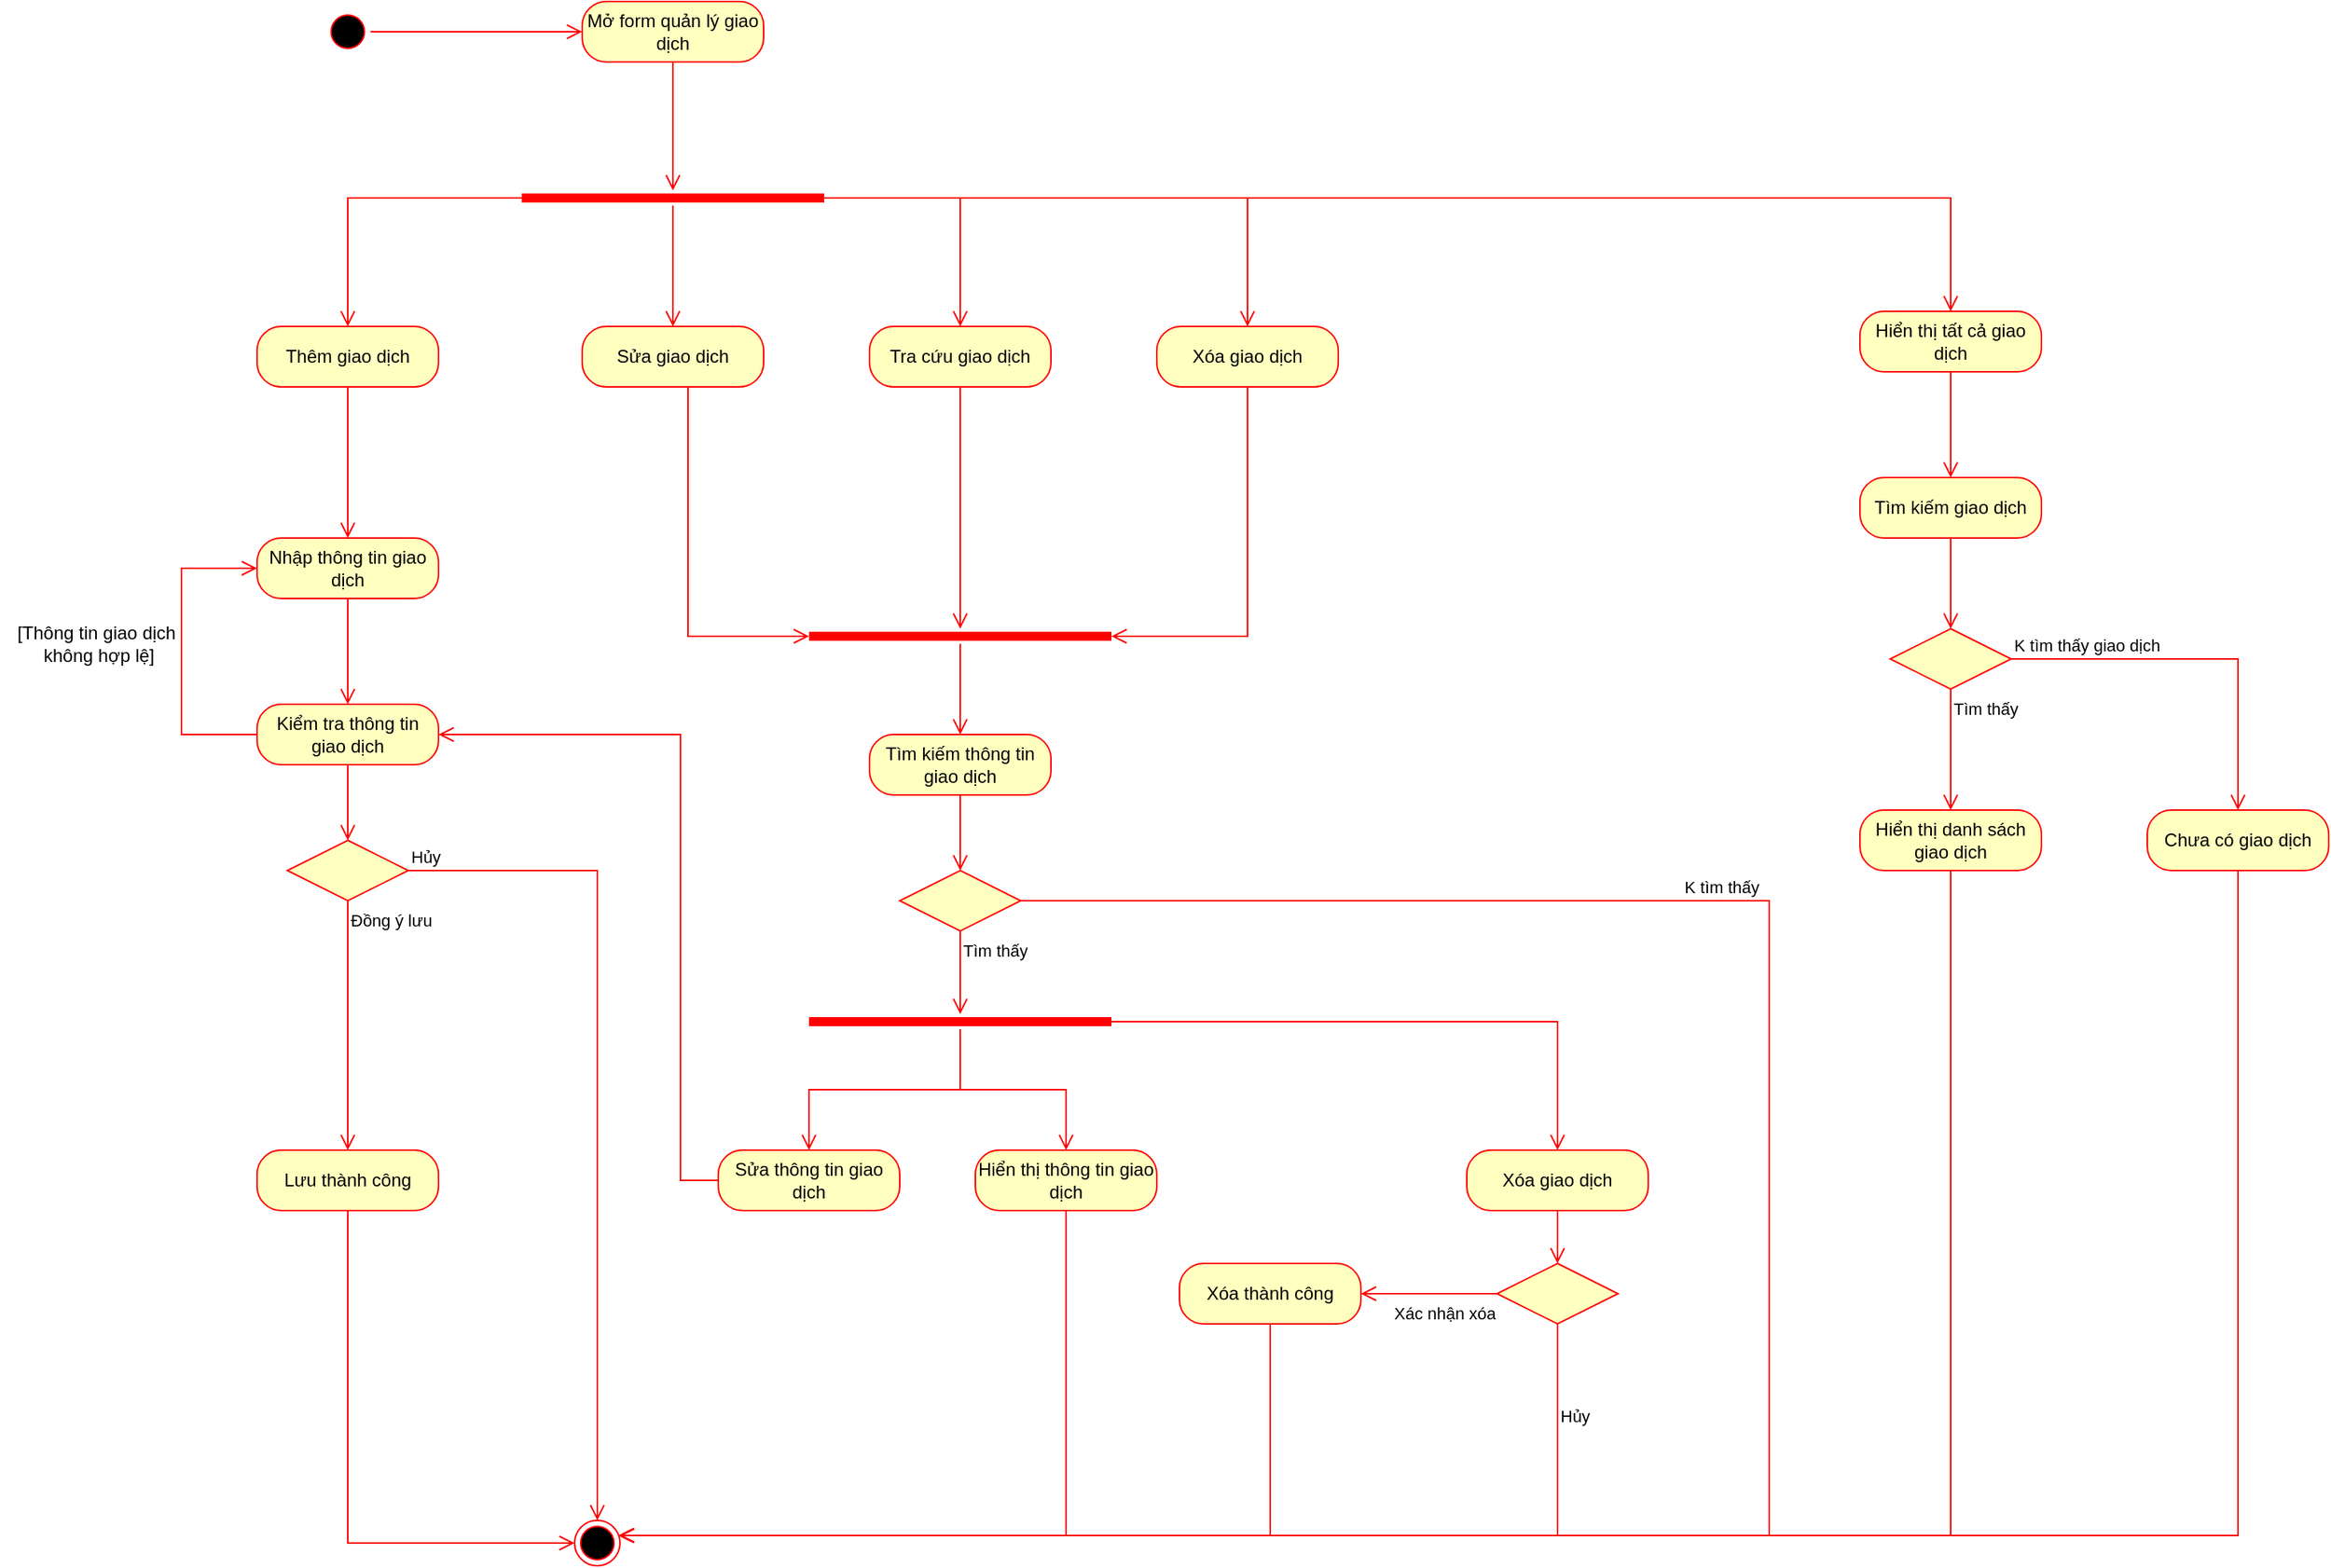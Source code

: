 <mxfile version="26.2.3">
  <diagram name="Page-1" id="YAIqiwu9c-0_AlO4QUCi">
    <mxGraphModel dx="2783" dy="3415" grid="1" gridSize="10" guides="1" tooltips="1" connect="1" arrows="1" fold="1" page="1" pageScale="1" pageWidth="850" pageHeight="1100" math="0" shadow="0">
      <root>
        <mxCell id="0" />
        <mxCell id="1" parent="0" />
        <mxCell id="2Gc3yTS-ioxZ1aIdltnf-1" value="" style="ellipse;html=1;shape=startState;fillColor=#000000;strokeColor=#ff0000;" vertex="1" parent="1">
          <mxGeometry x="325" y="-2160" width="30" height="30" as="geometry" />
        </mxCell>
        <mxCell id="2Gc3yTS-ioxZ1aIdltnf-2" value="" style="edgeStyle=orthogonalEdgeStyle;html=1;verticalAlign=bottom;endArrow=open;endSize=8;strokeColor=#ff0000;rounded=0;" edge="1" source="2Gc3yTS-ioxZ1aIdltnf-1" parent="1" target="2Gc3yTS-ioxZ1aIdltnf-3">
          <mxGeometry relative="1" as="geometry">
            <mxPoint x="340" y="-2070" as="targetPoint" />
          </mxGeometry>
        </mxCell>
        <mxCell id="2Gc3yTS-ioxZ1aIdltnf-3" value="Mở form quản lý giao&lt;br&gt;dịch" style="rounded=1;whiteSpace=wrap;html=1;arcSize=40;fontColor=#000000;fillColor=#ffffc0;strokeColor=#ff0000;" vertex="1" parent="1">
          <mxGeometry x="495" y="-2165" width="120" height="40" as="geometry" />
        </mxCell>
        <mxCell id="2Gc3yTS-ioxZ1aIdltnf-4" value="" style="edgeStyle=orthogonalEdgeStyle;html=1;verticalAlign=bottom;endArrow=open;endSize=8;strokeColor=#ff0000;rounded=0;" edge="1" source="2Gc3yTS-ioxZ1aIdltnf-3" parent="1" target="2Gc3yTS-ioxZ1aIdltnf-5">
          <mxGeometry relative="1" as="geometry">
            <mxPoint x="555" y="-2050" as="targetPoint" />
          </mxGeometry>
        </mxCell>
        <mxCell id="2Gc3yTS-ioxZ1aIdltnf-5" value="" style="shape=line;html=1;strokeWidth=6;strokeColor=#ff0000;" vertex="1" parent="1">
          <mxGeometry x="455" y="-2040" width="200" height="10" as="geometry" />
        </mxCell>
        <mxCell id="2Gc3yTS-ioxZ1aIdltnf-6" value="" style="edgeStyle=orthogonalEdgeStyle;html=1;verticalAlign=bottom;endArrow=open;endSize=8;strokeColor=#ff0000;rounded=0;" edge="1" source="2Gc3yTS-ioxZ1aIdltnf-5" parent="1" target="2Gc3yTS-ioxZ1aIdltnf-7">
          <mxGeometry relative="1" as="geometry">
            <mxPoint x="555" y="-1960" as="targetPoint" />
          </mxGeometry>
        </mxCell>
        <mxCell id="2Gc3yTS-ioxZ1aIdltnf-7" value="Thêm giao dịch" style="rounded=1;whiteSpace=wrap;html=1;arcSize=40;fontColor=#000000;fillColor=#ffffc0;strokeColor=#ff0000;" vertex="1" parent="1">
          <mxGeometry x="280" y="-1950" width="120" height="40" as="geometry" />
        </mxCell>
        <mxCell id="2Gc3yTS-ioxZ1aIdltnf-8" value="" style="edgeStyle=orthogonalEdgeStyle;html=1;verticalAlign=bottom;endArrow=open;endSize=8;strokeColor=#ff0000;rounded=0;" edge="1" source="2Gc3yTS-ioxZ1aIdltnf-7" parent="1" target="2Gc3yTS-ioxZ1aIdltnf-20">
          <mxGeometry relative="1" as="geometry">
            <mxPoint x="340" y="-1810" as="targetPoint" />
          </mxGeometry>
        </mxCell>
        <mxCell id="2Gc3yTS-ioxZ1aIdltnf-9" value="Sửa giao dịch" style="rounded=1;whiteSpace=wrap;html=1;arcSize=40;fontColor=#000000;fillColor=#ffffc0;strokeColor=#ff0000;" vertex="1" parent="1">
          <mxGeometry x="495" y="-1950" width="120" height="40" as="geometry" />
        </mxCell>
        <mxCell id="2Gc3yTS-ioxZ1aIdltnf-10" value="" style="edgeStyle=orthogonalEdgeStyle;html=1;verticalAlign=bottom;endArrow=open;endSize=8;strokeColor=#ff0000;rounded=0;" edge="1" source="2Gc3yTS-ioxZ1aIdltnf-9" parent="1" target="2Gc3yTS-ioxZ1aIdltnf-18">
          <mxGeometry relative="1" as="geometry">
            <mxPoint x="555" y="-1810" as="targetPoint" />
            <Array as="points">
              <mxPoint x="565" y="-1745" />
            </Array>
          </mxGeometry>
        </mxCell>
        <mxCell id="2Gc3yTS-ioxZ1aIdltnf-11" value="Tra cứu giao dịch" style="rounded=1;whiteSpace=wrap;html=1;arcSize=40;fontColor=#000000;fillColor=#ffffc0;strokeColor=#ff0000;" vertex="1" parent="1">
          <mxGeometry x="685" y="-1950" width="120" height="40" as="geometry" />
        </mxCell>
        <mxCell id="2Gc3yTS-ioxZ1aIdltnf-12" value="" style="edgeStyle=orthogonalEdgeStyle;html=1;verticalAlign=bottom;endArrow=open;endSize=8;strokeColor=#ff0000;rounded=0;" edge="1" source="2Gc3yTS-ioxZ1aIdltnf-11" parent="1" target="2Gc3yTS-ioxZ1aIdltnf-18">
          <mxGeometry relative="1" as="geometry">
            <mxPoint x="745" y="-1850" as="targetPoint" />
          </mxGeometry>
        </mxCell>
        <mxCell id="2Gc3yTS-ioxZ1aIdltnf-13" value="" style="edgeStyle=orthogonalEdgeStyle;html=1;verticalAlign=bottom;endArrow=open;endSize=8;strokeColor=#ff0000;rounded=0;" edge="1" parent="1" source="2Gc3yTS-ioxZ1aIdltnf-5" target="2Gc3yTS-ioxZ1aIdltnf-9">
          <mxGeometry relative="1" as="geometry">
            <mxPoint x="350" y="-1940" as="targetPoint" />
            <mxPoint x="465" y="-2025" as="sourcePoint" />
          </mxGeometry>
        </mxCell>
        <mxCell id="2Gc3yTS-ioxZ1aIdltnf-14" value="Xóa giao dịch" style="rounded=1;whiteSpace=wrap;html=1;arcSize=40;fontColor=#000000;fillColor=#ffffc0;strokeColor=#ff0000;" vertex="1" parent="1">
          <mxGeometry x="875" y="-1950" width="120" height="40" as="geometry" />
        </mxCell>
        <mxCell id="2Gc3yTS-ioxZ1aIdltnf-15" value="" style="edgeStyle=orthogonalEdgeStyle;html=1;verticalAlign=bottom;endArrow=open;endSize=8;strokeColor=#ff0000;rounded=0;" edge="1" source="2Gc3yTS-ioxZ1aIdltnf-14" parent="1" target="2Gc3yTS-ioxZ1aIdltnf-18">
          <mxGeometry relative="1" as="geometry">
            <mxPoint x="935" y="-1850" as="targetPoint" />
            <Array as="points">
              <mxPoint x="935" y="-1745" />
            </Array>
          </mxGeometry>
        </mxCell>
        <mxCell id="2Gc3yTS-ioxZ1aIdltnf-16" value="" style="edgeStyle=orthogonalEdgeStyle;html=1;verticalAlign=bottom;endArrow=open;endSize=8;strokeColor=#ff0000;rounded=0;" edge="1" parent="1" source="2Gc3yTS-ioxZ1aIdltnf-5" target="2Gc3yTS-ioxZ1aIdltnf-11">
          <mxGeometry relative="1" as="geometry">
            <mxPoint x="565" y="-1940" as="targetPoint" />
            <mxPoint x="565" y="-2020" as="sourcePoint" />
          </mxGeometry>
        </mxCell>
        <mxCell id="2Gc3yTS-ioxZ1aIdltnf-17" value="" style="edgeStyle=orthogonalEdgeStyle;html=1;verticalAlign=bottom;endArrow=open;endSize=8;strokeColor=#ff0000;rounded=0;" edge="1" parent="1" source="2Gc3yTS-ioxZ1aIdltnf-5" target="2Gc3yTS-ioxZ1aIdltnf-14">
          <mxGeometry relative="1" as="geometry">
            <mxPoint x="755" y="-1940" as="targetPoint" />
            <mxPoint x="665" y="-2025" as="sourcePoint" />
          </mxGeometry>
        </mxCell>
        <mxCell id="2Gc3yTS-ioxZ1aIdltnf-18" value="" style="shape=line;html=1;strokeWidth=6;strokeColor=#ff0000;" vertex="1" parent="1">
          <mxGeometry x="645" y="-1750" width="200" height="10" as="geometry" />
        </mxCell>
        <mxCell id="2Gc3yTS-ioxZ1aIdltnf-19" value="" style="edgeStyle=orthogonalEdgeStyle;html=1;verticalAlign=bottom;endArrow=open;endSize=8;strokeColor=#ff0000;rounded=0;" edge="1" source="2Gc3yTS-ioxZ1aIdltnf-18" parent="1" target="2Gc3yTS-ioxZ1aIdltnf-34">
          <mxGeometry relative="1" as="geometry">
            <mxPoint x="745" y="-1670" as="targetPoint" />
          </mxGeometry>
        </mxCell>
        <mxCell id="2Gc3yTS-ioxZ1aIdltnf-20" value="Nhập thông tin giao dịch" style="rounded=1;whiteSpace=wrap;html=1;arcSize=40;fontColor=#000000;fillColor=#ffffc0;strokeColor=#ff0000;" vertex="1" parent="1">
          <mxGeometry x="280" y="-1810" width="120" height="40" as="geometry" />
        </mxCell>
        <mxCell id="2Gc3yTS-ioxZ1aIdltnf-21" value="" style="edgeStyle=orthogonalEdgeStyle;html=1;verticalAlign=bottom;endArrow=open;endSize=8;strokeColor=#ff0000;rounded=0;" edge="1" source="2Gc3yTS-ioxZ1aIdltnf-20" parent="1" target="2Gc3yTS-ioxZ1aIdltnf-22">
          <mxGeometry relative="1" as="geometry">
            <mxPoint x="340" y="-1680" as="targetPoint" />
          </mxGeometry>
        </mxCell>
        <mxCell id="2Gc3yTS-ioxZ1aIdltnf-22" value="Kiểm tra thông tin giao dịch" style="rounded=1;whiteSpace=wrap;html=1;arcSize=40;fontColor=#000000;fillColor=#ffffc0;strokeColor=#ff0000;" vertex="1" parent="1">
          <mxGeometry x="280" y="-1700" width="120" height="40" as="geometry" />
        </mxCell>
        <mxCell id="2Gc3yTS-ioxZ1aIdltnf-23" value="" style="edgeStyle=orthogonalEdgeStyle;html=1;verticalAlign=bottom;endArrow=open;endSize=8;strokeColor=#ff0000;rounded=0;" edge="1" source="2Gc3yTS-ioxZ1aIdltnf-22" parent="1" target="2Gc3yTS-ioxZ1aIdltnf-28">
          <mxGeometry relative="1" as="geometry">
            <mxPoint x="340" y="-1610" as="targetPoint" />
          </mxGeometry>
        </mxCell>
        <mxCell id="2Gc3yTS-ioxZ1aIdltnf-24" value="" style="edgeStyle=orthogonalEdgeStyle;html=1;verticalAlign=bottom;endArrow=open;endSize=8;strokeColor=#ff0000;rounded=0;" edge="1" parent="1" source="2Gc3yTS-ioxZ1aIdltnf-22" target="2Gc3yTS-ioxZ1aIdltnf-20">
          <mxGeometry relative="1" as="geometry">
            <mxPoint x="240" y="-1800" as="targetPoint" />
            <mxPoint x="240" y="-1780" as="sourcePoint" />
            <Array as="points">
              <mxPoint x="230" y="-1680" />
              <mxPoint x="230" y="-1790" />
            </Array>
          </mxGeometry>
        </mxCell>
        <mxCell id="2Gc3yTS-ioxZ1aIdltnf-25" value="" style="ellipse;html=1;shape=endState;fillColor=#000000;strokeColor=#ff0000;" vertex="1" parent="1">
          <mxGeometry x="490" y="-1160" width="30" height="30" as="geometry" />
        </mxCell>
        <mxCell id="2Gc3yTS-ioxZ1aIdltnf-28" value="" style="rhombus;whiteSpace=wrap;html=1;fontColor=#000000;fillColor=#ffffc0;strokeColor=#ff0000;" vertex="1" parent="1">
          <mxGeometry x="300" y="-1610" width="80" height="40" as="geometry" />
        </mxCell>
        <mxCell id="2Gc3yTS-ioxZ1aIdltnf-29" value="Hủy" style="edgeStyle=orthogonalEdgeStyle;html=1;align=left;verticalAlign=bottom;endArrow=open;endSize=8;strokeColor=#ff0000;rounded=0;" edge="1" source="2Gc3yTS-ioxZ1aIdltnf-28" parent="1" target="2Gc3yTS-ioxZ1aIdltnf-25">
          <mxGeometry x="-1" relative="1" as="geometry">
            <mxPoint x="480" y="-1590" as="targetPoint" />
          </mxGeometry>
        </mxCell>
        <mxCell id="2Gc3yTS-ioxZ1aIdltnf-30" value="Đồng ý lưu" style="edgeStyle=orthogonalEdgeStyle;html=1;align=left;verticalAlign=top;endArrow=open;endSize=8;strokeColor=#ff0000;rounded=0;" edge="1" source="2Gc3yTS-ioxZ1aIdltnf-28" parent="1" target="2Gc3yTS-ioxZ1aIdltnf-31">
          <mxGeometry x="-1" relative="1" as="geometry">
            <mxPoint x="340" y="-1510" as="targetPoint" />
            <mxPoint as="offset" />
          </mxGeometry>
        </mxCell>
        <mxCell id="2Gc3yTS-ioxZ1aIdltnf-31" value="Lưu thành công" style="rounded=1;whiteSpace=wrap;html=1;arcSize=40;fontColor=#000000;fillColor=#ffffc0;strokeColor=#ff0000;" vertex="1" parent="1">
          <mxGeometry x="280" y="-1405" width="120" height="40" as="geometry" />
        </mxCell>
        <mxCell id="2Gc3yTS-ioxZ1aIdltnf-32" value="" style="edgeStyle=orthogonalEdgeStyle;html=1;verticalAlign=bottom;endArrow=open;endSize=8;strokeColor=#ff0000;rounded=0;" edge="1" source="2Gc3yTS-ioxZ1aIdltnf-31" parent="1" target="2Gc3yTS-ioxZ1aIdltnf-25">
          <mxGeometry relative="1" as="geometry">
            <mxPoint x="460" y="-1450" as="targetPoint" />
            <Array as="points">
              <mxPoint x="340" y="-1145" />
            </Array>
          </mxGeometry>
        </mxCell>
        <mxCell id="2Gc3yTS-ioxZ1aIdltnf-33" value="[Thông tin giao dịch&amp;nbsp;&lt;br&gt;không hợp lệ]" style="text;html=1;align=center;verticalAlign=middle;resizable=0;points=[];autosize=1;strokeColor=none;fillColor=none;" vertex="1" parent="1">
          <mxGeometry x="110" y="-1760" width="130" height="40" as="geometry" />
        </mxCell>
        <mxCell id="2Gc3yTS-ioxZ1aIdltnf-34" value="Tìm kiếm thông tin giao dịch" style="rounded=1;whiteSpace=wrap;html=1;arcSize=40;fontColor=#000000;fillColor=#ffffc0;strokeColor=#ff0000;" vertex="1" parent="1">
          <mxGeometry x="685" y="-1680" width="120" height="40" as="geometry" />
        </mxCell>
        <mxCell id="2Gc3yTS-ioxZ1aIdltnf-35" value="" style="edgeStyle=orthogonalEdgeStyle;html=1;verticalAlign=bottom;endArrow=open;endSize=8;strokeColor=#ff0000;rounded=0;" edge="1" source="2Gc3yTS-ioxZ1aIdltnf-34" parent="1" target="2Gc3yTS-ioxZ1aIdltnf-36">
          <mxGeometry relative="1" as="geometry">
            <mxPoint x="745" y="-1580" as="targetPoint" />
          </mxGeometry>
        </mxCell>
        <mxCell id="2Gc3yTS-ioxZ1aIdltnf-36" value="" style="rhombus;whiteSpace=wrap;html=1;fontColor=#000000;fillColor=#ffffc0;strokeColor=#ff0000;" vertex="1" parent="1">
          <mxGeometry x="705" y="-1590" width="80" height="40" as="geometry" />
        </mxCell>
        <mxCell id="2Gc3yTS-ioxZ1aIdltnf-37" value="K tìm thấy" style="edgeStyle=orthogonalEdgeStyle;html=1;align=left;verticalAlign=bottom;endArrow=open;endSize=8;strokeColor=#ff0000;rounded=0;" edge="1" source="2Gc3yTS-ioxZ1aIdltnf-36" parent="1" target="2Gc3yTS-ioxZ1aIdltnf-25">
          <mxGeometry x="-0.479" relative="1" as="geometry">
            <mxPoint x="880" y="-1560" as="targetPoint" />
            <Array as="points">
              <mxPoint x="1280" y="-1570" />
              <mxPoint x="1280" y="-1150" />
            </Array>
            <mxPoint as="offset" />
          </mxGeometry>
        </mxCell>
        <mxCell id="2Gc3yTS-ioxZ1aIdltnf-38" value="Tìm thấy" style="edgeStyle=orthogonalEdgeStyle;html=1;align=left;verticalAlign=top;endArrow=open;endSize=8;strokeColor=#ff0000;rounded=0;" edge="1" source="2Gc3yTS-ioxZ1aIdltnf-36" parent="1" target="2Gc3yTS-ioxZ1aIdltnf-42">
          <mxGeometry x="-1" relative="1" as="geometry">
            <mxPoint x="745" y="-1490" as="targetPoint" />
            <mxPoint x="745" y="-1520" as="sourcePoint" />
          </mxGeometry>
        </mxCell>
        <mxCell id="2Gc3yTS-ioxZ1aIdltnf-42" value="" style="shape=line;html=1;strokeWidth=6;strokeColor=#ff0000;" vertex="1" parent="1">
          <mxGeometry x="645" y="-1495" width="200" height="10" as="geometry" />
        </mxCell>
        <mxCell id="2Gc3yTS-ioxZ1aIdltnf-43" value="" style="edgeStyle=orthogonalEdgeStyle;html=1;verticalAlign=bottom;endArrow=open;endSize=8;strokeColor=#ff0000;rounded=0;" edge="1" source="2Gc3yTS-ioxZ1aIdltnf-42" parent="1" target="2Gc3yTS-ioxZ1aIdltnf-44">
          <mxGeometry relative="1" as="geometry">
            <mxPoint x="745" y="-1390" as="targetPoint" />
          </mxGeometry>
        </mxCell>
        <mxCell id="2Gc3yTS-ioxZ1aIdltnf-44" value="Sửa thông tin giao dịch" style="rounded=1;whiteSpace=wrap;html=1;arcSize=40;fontColor=#000000;fillColor=#ffffc0;strokeColor=#ff0000;" vertex="1" parent="1">
          <mxGeometry x="585" y="-1405" width="120" height="40" as="geometry" />
        </mxCell>
        <mxCell id="2Gc3yTS-ioxZ1aIdltnf-45" value="" style="edgeStyle=orthogonalEdgeStyle;html=1;verticalAlign=bottom;endArrow=open;endSize=8;strokeColor=#ff0000;rounded=0;" edge="1" source="2Gc3yTS-ioxZ1aIdltnf-44" parent="1" target="2Gc3yTS-ioxZ1aIdltnf-22">
          <mxGeometry relative="1" as="geometry">
            <mxPoint x="690" y="-1250" as="targetPoint" />
            <Array as="points">
              <mxPoint x="560" y="-1385" />
              <mxPoint x="560" y="-1680" />
            </Array>
          </mxGeometry>
        </mxCell>
        <mxCell id="2Gc3yTS-ioxZ1aIdltnf-46" value="Hiển thị thông tin giao dịch" style="rounded=1;whiteSpace=wrap;html=1;arcSize=40;fontColor=#000000;fillColor=#ffffc0;strokeColor=#ff0000;" vertex="1" parent="1">
          <mxGeometry x="755" y="-1405" width="120" height="40" as="geometry" />
        </mxCell>
        <mxCell id="2Gc3yTS-ioxZ1aIdltnf-47" value="" style="edgeStyle=orthogonalEdgeStyle;html=1;verticalAlign=bottom;endArrow=open;endSize=8;strokeColor=#ff0000;rounded=0;" edge="1" source="2Gc3yTS-ioxZ1aIdltnf-46" parent="1" target="2Gc3yTS-ioxZ1aIdltnf-25">
          <mxGeometry relative="1" as="geometry">
            <mxPoint x="815" y="-1300" as="targetPoint" />
            <Array as="points">
              <mxPoint x="815" y="-1150" />
            </Array>
          </mxGeometry>
        </mxCell>
        <mxCell id="2Gc3yTS-ioxZ1aIdltnf-48" value="" style="edgeStyle=orthogonalEdgeStyle;html=1;verticalAlign=bottom;endArrow=open;endSize=8;strokeColor=#ff0000;rounded=0;" edge="1" parent="1" source="2Gc3yTS-ioxZ1aIdltnf-42" target="2Gc3yTS-ioxZ1aIdltnf-46">
          <mxGeometry relative="1" as="geometry">
            <mxPoint x="655" y="-1395" as="targetPoint" />
            <mxPoint x="750" y="-1480" as="sourcePoint" />
          </mxGeometry>
        </mxCell>
        <mxCell id="2Gc3yTS-ioxZ1aIdltnf-49" value="Xóa giao dịch" style="rounded=1;whiteSpace=wrap;html=1;arcSize=40;fontColor=#000000;fillColor=#ffffc0;strokeColor=#ff0000;" vertex="1" parent="1">
          <mxGeometry x="1080" y="-1405" width="120" height="40" as="geometry" />
        </mxCell>
        <mxCell id="2Gc3yTS-ioxZ1aIdltnf-50" value="" style="edgeStyle=orthogonalEdgeStyle;html=1;verticalAlign=bottom;endArrow=open;endSize=8;strokeColor=#ff0000;rounded=0;" edge="1" source="2Gc3yTS-ioxZ1aIdltnf-49" parent="1" target="2Gc3yTS-ioxZ1aIdltnf-55">
          <mxGeometry relative="1" as="geometry">
            <mxPoint x="1010" y="-1320" as="targetPoint" />
          </mxGeometry>
        </mxCell>
        <mxCell id="2Gc3yTS-ioxZ1aIdltnf-51" value="" style="edgeStyle=orthogonalEdgeStyle;html=1;verticalAlign=bottom;endArrow=open;endSize=8;strokeColor=#ff0000;rounded=0;" edge="1" parent="1" source="2Gc3yTS-ioxZ1aIdltnf-42" target="2Gc3yTS-ioxZ1aIdltnf-49">
          <mxGeometry relative="1" as="geometry">
            <mxPoint x="825" y="-1395" as="targetPoint" />
            <mxPoint x="755" y="-1475" as="sourcePoint" />
          </mxGeometry>
        </mxCell>
        <mxCell id="2Gc3yTS-ioxZ1aIdltnf-55" value="" style="rhombus;whiteSpace=wrap;html=1;fontColor=#000000;fillColor=#ffffc0;strokeColor=#ff0000;" vertex="1" parent="1">
          <mxGeometry x="1100" y="-1330" width="80" height="40" as="geometry" />
        </mxCell>
        <mxCell id="2Gc3yTS-ioxZ1aIdltnf-56" value="Hủy" style="edgeStyle=orthogonalEdgeStyle;html=1;align=left;verticalAlign=bottom;endArrow=open;endSize=8;strokeColor=#ff0000;rounded=0;" edge="1" source="2Gc3yTS-ioxZ1aIdltnf-55" parent="1" target="2Gc3yTS-ioxZ1aIdltnf-25">
          <mxGeometry x="-0.816" relative="1" as="geometry">
            <mxPoint x="1180" y="-1210" as="targetPoint" />
            <Array as="points">
              <mxPoint x="1140" y="-1150" />
            </Array>
            <mxPoint as="offset" />
          </mxGeometry>
        </mxCell>
        <mxCell id="2Gc3yTS-ioxZ1aIdltnf-57" value="Xác nhận xóa" style="edgeStyle=orthogonalEdgeStyle;html=1;align=left;verticalAlign=top;endArrow=open;endSize=8;strokeColor=#ff0000;rounded=0;" edge="1" source="2Gc3yTS-ioxZ1aIdltnf-55" parent="1" target="2Gc3yTS-ioxZ1aIdltnf-58">
          <mxGeometry x="0.556" relative="1" as="geometry">
            <mxPoint x="1010" y="-1310" as="targetPoint" />
            <mxPoint as="offset" />
          </mxGeometry>
        </mxCell>
        <mxCell id="2Gc3yTS-ioxZ1aIdltnf-58" value="Xóa thành công" style="rounded=1;whiteSpace=wrap;html=1;arcSize=40;fontColor=#000000;fillColor=#ffffc0;strokeColor=#ff0000;" vertex="1" parent="1">
          <mxGeometry x="890" y="-1330" width="120" height="40" as="geometry" />
        </mxCell>
        <mxCell id="2Gc3yTS-ioxZ1aIdltnf-59" value="" style="edgeStyle=orthogonalEdgeStyle;html=1;verticalAlign=bottom;endArrow=open;endSize=8;strokeColor=#ff0000;rounded=0;" edge="1" source="2Gc3yTS-ioxZ1aIdltnf-58" parent="1" target="2Gc3yTS-ioxZ1aIdltnf-25">
          <mxGeometry relative="1" as="geometry">
            <mxPoint x="830" y="-1220" as="targetPoint" />
            <Array as="points">
              <mxPoint x="950" y="-1150" />
            </Array>
          </mxGeometry>
        </mxCell>
        <mxCell id="2Gc3yTS-ioxZ1aIdltnf-60" value="Hiển thị tất cả giao dịch" style="rounded=1;whiteSpace=wrap;html=1;arcSize=40;fontColor=#000000;fillColor=#ffffc0;strokeColor=#ff0000;" vertex="1" parent="1">
          <mxGeometry x="1340" y="-1960" width="120" height="40" as="geometry" />
        </mxCell>
        <mxCell id="2Gc3yTS-ioxZ1aIdltnf-61" value="" style="edgeStyle=orthogonalEdgeStyle;html=1;verticalAlign=bottom;endArrow=open;endSize=8;strokeColor=#ff0000;rounded=0;" edge="1" source="2Gc3yTS-ioxZ1aIdltnf-60" parent="1" target="2Gc3yTS-ioxZ1aIdltnf-66">
          <mxGeometry relative="1" as="geometry">
            <mxPoint x="1400" y="-1860" as="targetPoint" />
          </mxGeometry>
        </mxCell>
        <mxCell id="2Gc3yTS-ioxZ1aIdltnf-62" value="" style="edgeStyle=orthogonalEdgeStyle;html=1;verticalAlign=bottom;endArrow=open;endSize=8;strokeColor=#ff0000;rounded=0;" edge="1" parent="1" source="2Gc3yTS-ioxZ1aIdltnf-5" target="2Gc3yTS-ioxZ1aIdltnf-60">
          <mxGeometry relative="1" as="geometry">
            <mxPoint x="945" y="-1940" as="targetPoint" />
            <mxPoint x="665" y="-2025" as="sourcePoint" />
          </mxGeometry>
        </mxCell>
        <mxCell id="2Gc3yTS-ioxZ1aIdltnf-66" value="Tìm kiếm giao dịch" style="rounded=1;whiteSpace=wrap;html=1;arcSize=40;fontColor=#000000;fillColor=#ffffc0;strokeColor=#ff0000;" vertex="1" parent="1">
          <mxGeometry x="1340" y="-1850" width="120" height="40" as="geometry" />
        </mxCell>
        <mxCell id="2Gc3yTS-ioxZ1aIdltnf-67" value="" style="edgeStyle=orthogonalEdgeStyle;html=1;verticalAlign=bottom;endArrow=open;endSize=8;strokeColor=#ff0000;rounded=0;" edge="1" source="2Gc3yTS-ioxZ1aIdltnf-66" parent="1" target="2Gc3yTS-ioxZ1aIdltnf-68">
          <mxGeometry relative="1" as="geometry">
            <mxPoint x="1400" y="-1750" as="targetPoint" />
          </mxGeometry>
        </mxCell>
        <mxCell id="2Gc3yTS-ioxZ1aIdltnf-68" value="" style="rhombus;whiteSpace=wrap;html=1;fontColor=#000000;fillColor=#ffffc0;strokeColor=#ff0000;" vertex="1" parent="1">
          <mxGeometry x="1360" y="-1750" width="80" height="40" as="geometry" />
        </mxCell>
        <mxCell id="2Gc3yTS-ioxZ1aIdltnf-69" value="K tìm thấy giao dịch" style="edgeStyle=orthogonalEdgeStyle;html=1;align=left;verticalAlign=bottom;endArrow=open;endSize=8;strokeColor=#ff0000;rounded=0;" edge="1" source="2Gc3yTS-ioxZ1aIdltnf-68" parent="1" target="2Gc3yTS-ioxZ1aIdltnf-73">
          <mxGeometry x="-1" relative="1" as="geometry">
            <mxPoint x="1590" y="-1730" as="targetPoint" />
            <mxPoint as="offset" />
          </mxGeometry>
        </mxCell>
        <mxCell id="2Gc3yTS-ioxZ1aIdltnf-70" value="Tìm thấy" style="edgeStyle=orthogonalEdgeStyle;html=1;align=left;verticalAlign=top;endArrow=open;endSize=8;strokeColor=#ff0000;rounded=0;" edge="1" source="2Gc3yTS-ioxZ1aIdltnf-68" parent="1" target="2Gc3yTS-ioxZ1aIdltnf-71">
          <mxGeometry x="-1" relative="1" as="geometry">
            <mxPoint x="1400" y="-1640" as="targetPoint" />
          </mxGeometry>
        </mxCell>
        <mxCell id="2Gc3yTS-ioxZ1aIdltnf-71" value="Hiển thị danh sách giao dịch" style="rounded=1;whiteSpace=wrap;html=1;arcSize=40;fontColor=#000000;fillColor=#ffffc0;strokeColor=#ff0000;" vertex="1" parent="1">
          <mxGeometry x="1340" y="-1630" width="120" height="40" as="geometry" />
        </mxCell>
        <mxCell id="2Gc3yTS-ioxZ1aIdltnf-72" value="" style="edgeStyle=orthogonalEdgeStyle;html=1;verticalAlign=bottom;endArrow=open;endSize=8;strokeColor=#ff0000;rounded=0;" edge="1" source="2Gc3yTS-ioxZ1aIdltnf-71" parent="1" target="2Gc3yTS-ioxZ1aIdltnf-25">
          <mxGeometry relative="1" as="geometry">
            <mxPoint x="558.889" y="-1200" as="targetPoint" />
            <Array as="points">
              <mxPoint x="1400" y="-1150" />
            </Array>
          </mxGeometry>
        </mxCell>
        <mxCell id="2Gc3yTS-ioxZ1aIdltnf-73" value="Chưa có giao dịch" style="rounded=1;whiteSpace=wrap;html=1;arcSize=40;fontColor=#000000;fillColor=#ffffc0;strokeColor=#ff0000;" vertex="1" parent="1">
          <mxGeometry x="1530" y="-1630" width="120" height="40" as="geometry" />
        </mxCell>
        <mxCell id="2Gc3yTS-ioxZ1aIdltnf-76" value="" style="edgeStyle=orthogonalEdgeStyle;html=1;verticalAlign=bottom;endArrow=open;endSize=8;strokeColor=#ff0000;rounded=0;" edge="1" source="2Gc3yTS-ioxZ1aIdltnf-73" parent="1" target="2Gc3yTS-ioxZ1aIdltnf-25">
          <mxGeometry relative="1" as="geometry">
            <mxPoint x="590" y="-1210" as="targetPoint" />
            <mxPoint x="1670" y="-1710" as="sourcePoint" />
            <Array as="points">
              <mxPoint x="1590" y="-1150" />
            </Array>
          </mxGeometry>
        </mxCell>
      </root>
    </mxGraphModel>
  </diagram>
</mxfile>
